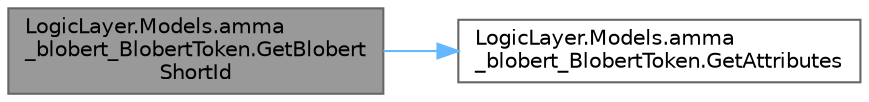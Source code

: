digraph "LogicLayer.Models.amma_blobert_BlobertToken.GetBlobertShortId"
{
 // LATEX_PDF_SIZE
  bgcolor="transparent";
  edge [fontname=Helvetica,fontsize=10,labelfontname=Helvetica,labelfontsize=10];
  node [fontname=Helvetica,fontsize=10,shape=box,height=0.2,width=0.4];
  rankdir="LR";
  Node1 [id="Node000001",label="LogicLayer.Models.amma\l_blobert_BlobertToken.GetBlobert\lShortId",height=0.2,width=0.4,color="gray40", fillcolor="grey60", style="filled", fontcolor="black",tooltip="Retrieves a short identifier for the Blobert."];
  Node1 -> Node2 [id="edge1_Node000001_Node000002",color="steelblue1",style="solid",tooltip=" "];
  Node2 [id="Node000002",label="LogicLayer.Models.amma\l_blobert_BlobertToken.GetAttributes",height=0.2,width=0.4,color="grey40", fillcolor="white", style="filled",URL="$class_logic_layer_1_1_models_1_1amma__blobert___blobert_token.html#a42be61c995b28d3c2f6a756d92231726",tooltip="Retrieves the attributes of the Blobert token."];
}
